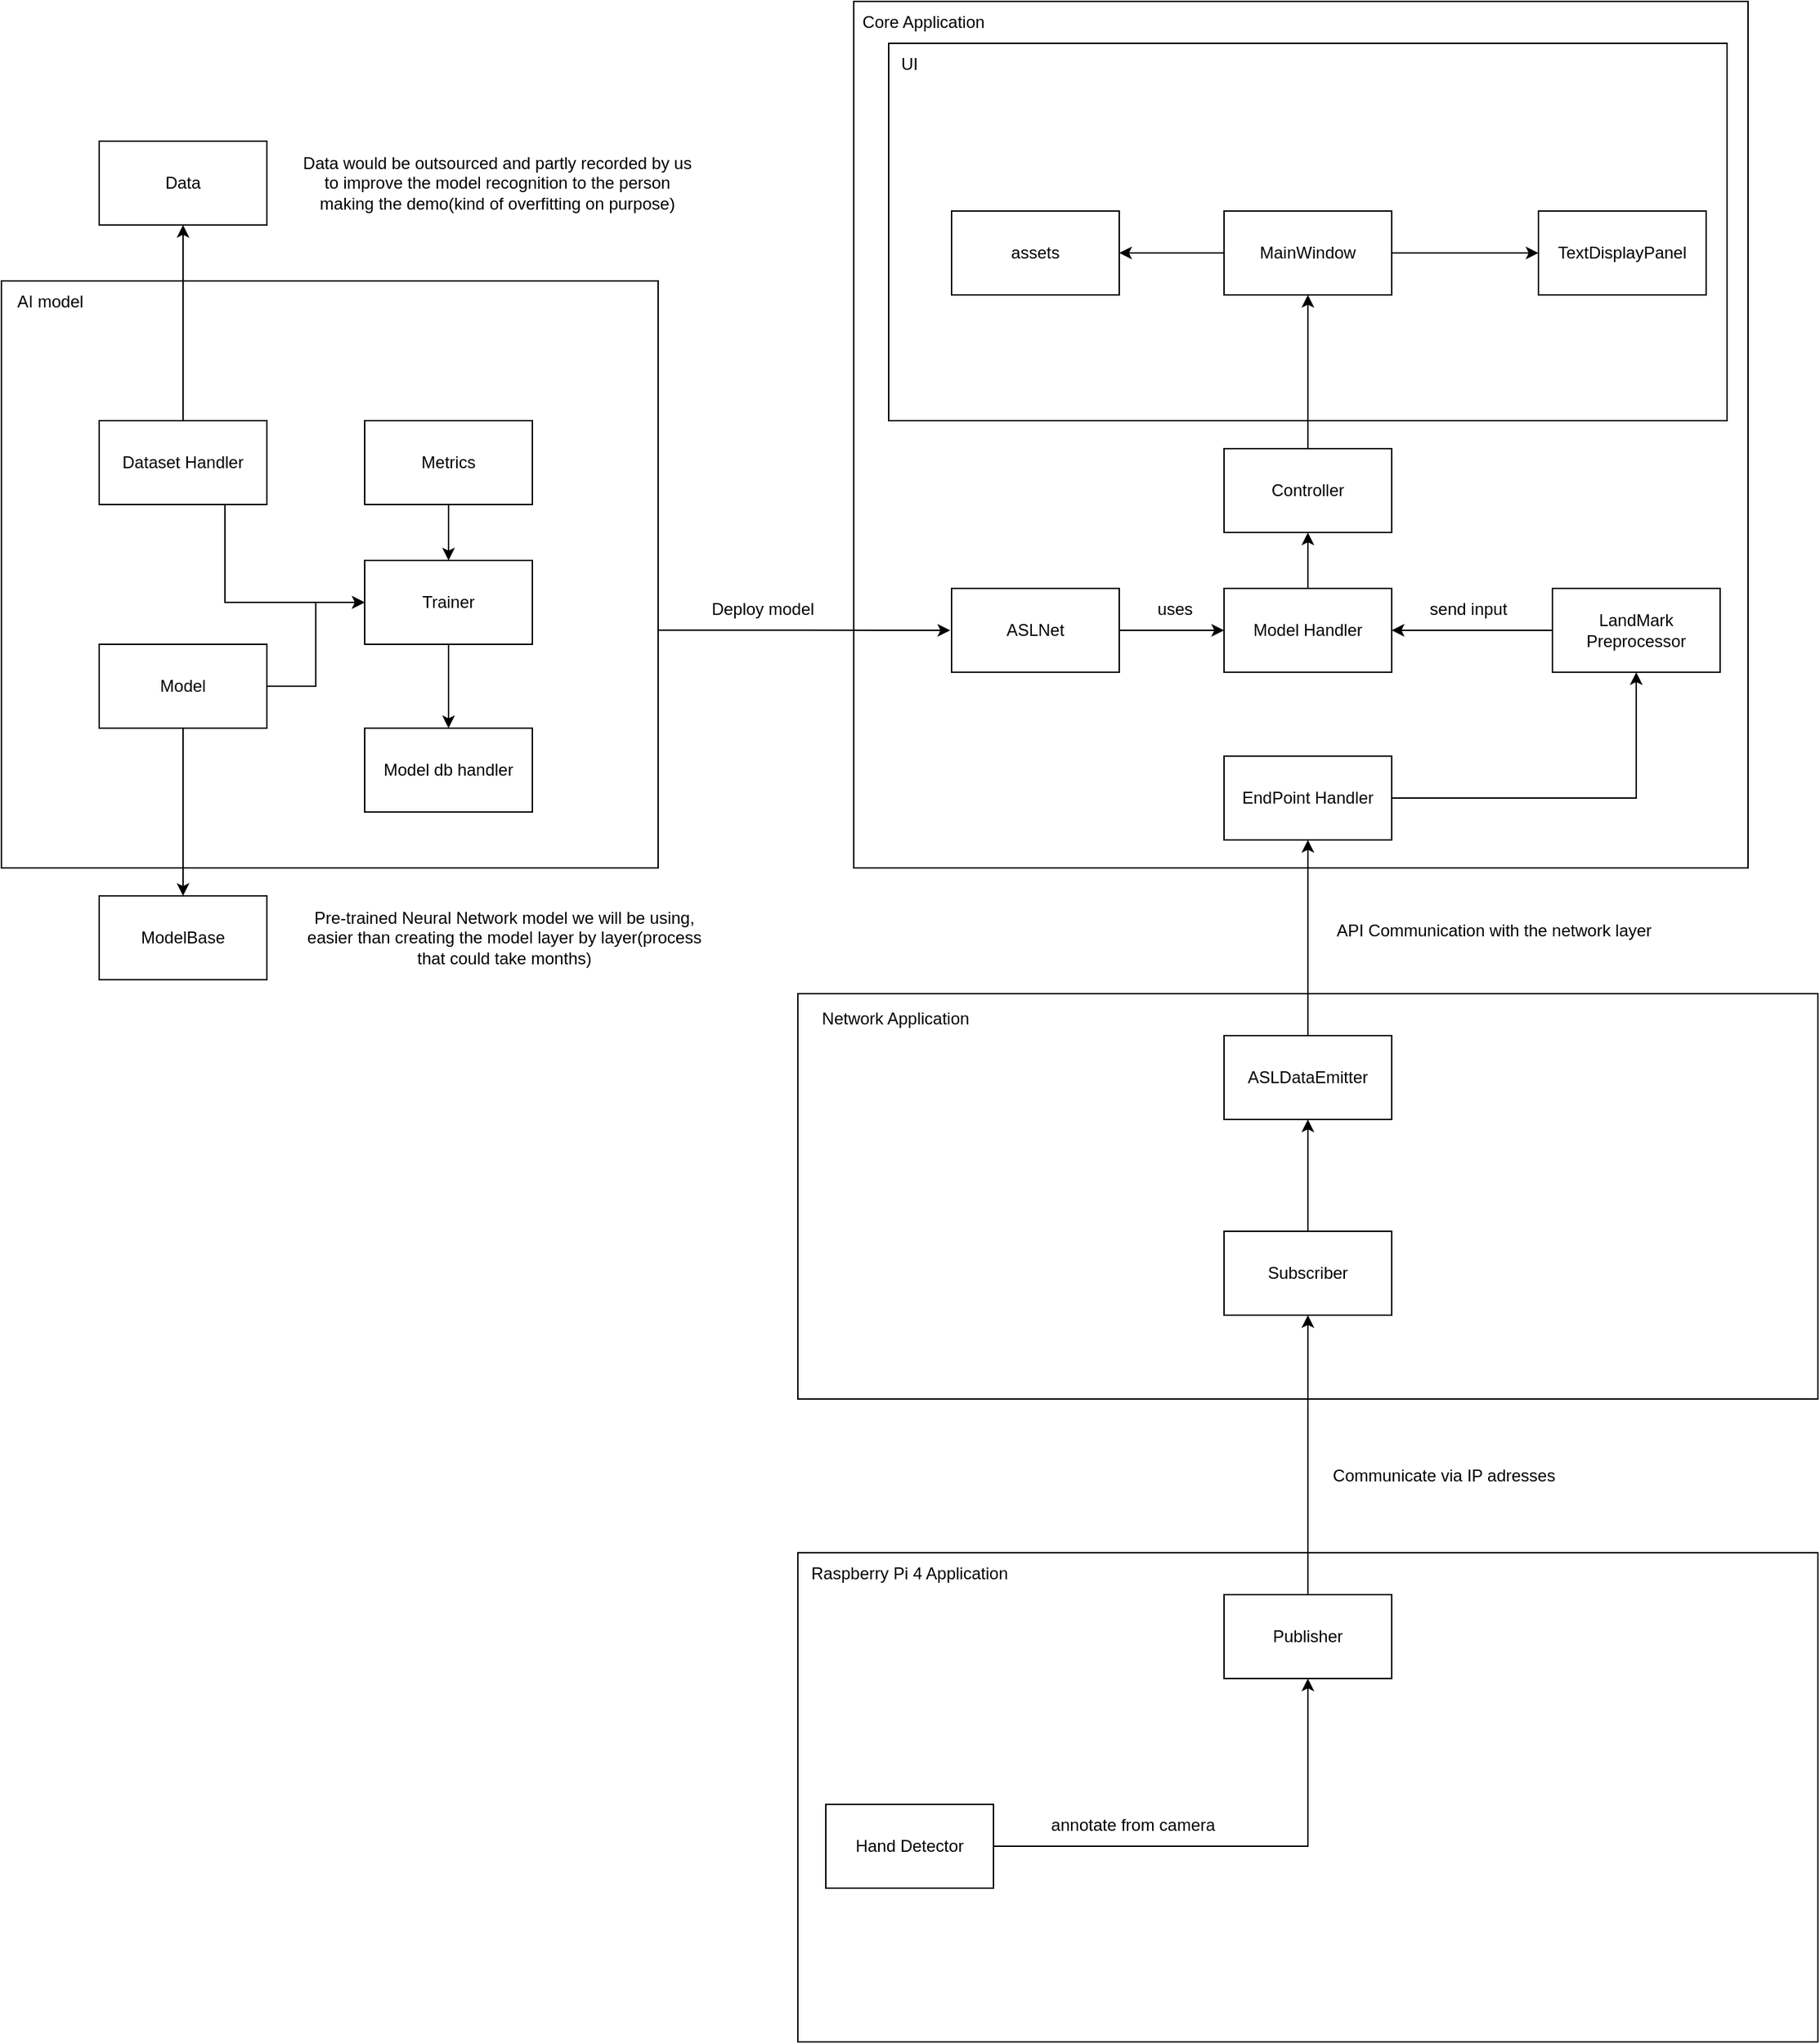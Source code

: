<mxfile version="28.0.6">
  <diagram name="Page-1" id="ljjl3CG4BBazV8FL-I35">
    <mxGraphModel dx="1875" dy="1563" grid="1" gridSize="10" guides="1" tooltips="1" connect="1" arrows="1" fold="1" page="1" pageScale="1" pageWidth="850" pageHeight="1100" math="0" shadow="0">
      <root>
        <mxCell id="0" />
        <mxCell id="1" parent="0" />
        <mxCell id="ro-9P0nDEgXFyzDZA6Mf-33" value="" style="rounded=0;whiteSpace=wrap;html=1;" parent="1" vertex="1">
          <mxGeometry x="120" y="-330" width="640" height="620" as="geometry" />
        </mxCell>
        <mxCell id="ro-9P0nDEgXFyzDZA6Mf-47" value="" style="rounded=0;whiteSpace=wrap;html=1;" parent="1" vertex="1">
          <mxGeometry x="145" y="-300" width="600" height="270" as="geometry" />
        </mxCell>
        <mxCell id="ro-9P0nDEgXFyzDZA6Mf-41" style="edgeStyle=orthogonalEdgeStyle;rounded=0;orthogonalLoop=1;jettySize=auto;html=1;exitX=0.994;exitY=0.595;exitDx=0;exitDy=0;exitPerimeter=0;" parent="1" source="ro-9P0nDEgXFyzDZA6Mf-36" edge="1">
          <mxGeometry relative="1" as="geometry">
            <mxPoint x="189" y="120" as="targetPoint" />
          </mxGeometry>
        </mxCell>
        <mxCell id="ro-9P0nDEgXFyzDZA6Mf-36" value="" style="rounded=0;whiteSpace=wrap;html=1;" parent="1" vertex="1">
          <mxGeometry x="-490" y="-130" width="470" height="420" as="geometry" />
        </mxCell>
        <mxCell id="ro-9P0nDEgXFyzDZA6Mf-30" value="" style="rounded=0;whiteSpace=wrap;html=1;" parent="1" vertex="1">
          <mxGeometry x="80" y="780" width="730" height="350" as="geometry" />
        </mxCell>
        <mxCell id="ro-9P0nDEgXFyzDZA6Mf-18" value="" style="rounded=0;whiteSpace=wrap;html=1;" parent="1" vertex="1">
          <mxGeometry x="80" y="380" width="730" height="290" as="geometry" />
        </mxCell>
        <mxCell id="1r56mx8-5Ug33jFVJT9m-14" style="edgeStyle=orthogonalEdgeStyle;rounded=0;orthogonalLoop=1;jettySize=auto;html=1;entryX=0.5;entryY=1;entryDx=0;entryDy=0;" parent="1" source="1r56mx8-5Ug33jFVJT9m-11" target="1r56mx8-5Ug33jFVJT9m-12" edge="1">
          <mxGeometry relative="1" as="geometry" />
        </mxCell>
        <mxCell id="1r56mx8-5Ug33jFVJT9m-11" value="ASLDataEmitter" style="rounded=0;whiteSpace=wrap;html=1;" parent="1" vertex="1">
          <mxGeometry x="385" y="410" width="120" height="60" as="geometry" />
        </mxCell>
        <mxCell id="1r56mx8-5Ug33jFVJT9m-18" value="" style="edgeStyle=orthogonalEdgeStyle;rounded=0;orthogonalLoop=1;jettySize=auto;html=1;" parent="1" source="1r56mx8-5Ug33jFVJT9m-12" target="1r56mx8-5Ug33jFVJT9m-17" edge="1">
          <mxGeometry relative="1" as="geometry" />
        </mxCell>
        <mxCell id="1r56mx8-5Ug33jFVJT9m-12" value="EndPoint Handler" style="rounded=0;whiteSpace=wrap;html=1;" parent="1" vertex="1">
          <mxGeometry x="385" y="210" width="120" height="60" as="geometry" />
        </mxCell>
        <mxCell id="1r56mx8-5Ug33jFVJT9m-20" value="" style="edgeStyle=orthogonalEdgeStyle;rounded=0;orthogonalLoop=1;jettySize=auto;html=1;" parent="1" source="1r56mx8-5Ug33jFVJT9m-17" target="1r56mx8-5Ug33jFVJT9m-19" edge="1">
          <mxGeometry relative="1" as="geometry" />
        </mxCell>
        <mxCell id="1r56mx8-5Ug33jFVJT9m-17" value="LandMark Preprocessor" style="rounded=0;whiteSpace=wrap;html=1;" parent="1" vertex="1">
          <mxGeometry x="620" y="90" width="120" height="60" as="geometry" />
        </mxCell>
        <mxCell id="ro-9P0nDEgXFyzDZA6Mf-46" value="" style="edgeStyle=orthogonalEdgeStyle;rounded=0;orthogonalLoop=1;jettySize=auto;html=1;" parent="1" source="1r56mx8-5Ug33jFVJT9m-19" target="1r56mx8-5Ug33jFVJT9m-24" edge="1">
          <mxGeometry relative="1" as="geometry" />
        </mxCell>
        <mxCell id="1r56mx8-5Ug33jFVJT9m-19" value="Model Handler" style="rounded=0;whiteSpace=wrap;html=1;" parent="1" vertex="1">
          <mxGeometry x="385" y="90" width="120" height="60" as="geometry" />
        </mxCell>
        <mxCell id="1r56mx8-5Ug33jFVJT9m-27" value="" style="edgeStyle=orthogonalEdgeStyle;rounded=0;orthogonalLoop=1;jettySize=auto;html=1;" parent="1" source="1r56mx8-5Ug33jFVJT9m-24" target="1r56mx8-5Ug33jFVJT9m-26" edge="1">
          <mxGeometry relative="1" as="geometry" />
        </mxCell>
        <mxCell id="1r56mx8-5Ug33jFVJT9m-24" value="Controller" style="rounded=0;whiteSpace=wrap;html=1;" parent="1" vertex="1">
          <mxGeometry x="385" y="-10" width="120" height="60" as="geometry" />
        </mxCell>
        <mxCell id="1r56mx8-5Ug33jFVJT9m-29" value="" style="edgeStyle=orthogonalEdgeStyle;rounded=0;orthogonalLoop=1;jettySize=auto;html=1;" parent="1" source="1r56mx8-5Ug33jFVJT9m-26" target="1r56mx8-5Ug33jFVJT9m-28" edge="1">
          <mxGeometry relative="1" as="geometry" />
        </mxCell>
        <mxCell id="JSk3elHq71jQykJ0JcEL-2" style="edgeStyle=orthogonalEdgeStyle;rounded=0;orthogonalLoop=1;jettySize=auto;html=1;exitX=0;exitY=0.5;exitDx=0;exitDy=0;entryX=1;entryY=0.5;entryDx=0;entryDy=0;" edge="1" parent="1" source="1r56mx8-5Ug33jFVJT9m-26" target="JSk3elHq71jQykJ0JcEL-1">
          <mxGeometry relative="1" as="geometry" />
        </mxCell>
        <mxCell id="1r56mx8-5Ug33jFVJT9m-26" value="MainWindow" style="rounded=0;whiteSpace=wrap;html=1;" parent="1" vertex="1">
          <mxGeometry x="385" y="-180" width="120" height="60" as="geometry" />
        </mxCell>
        <mxCell id="1r56mx8-5Ug33jFVJT9m-28" value="TextDisplayPanel" style="rounded=0;whiteSpace=wrap;html=1;" parent="1" vertex="1">
          <mxGeometry x="610" y="-180" width="120" height="60" as="geometry" />
        </mxCell>
        <mxCell id="ro-9P0nDEgXFyzDZA6Mf-32" value="" style="edgeStyle=orthogonalEdgeStyle;rounded=0;orthogonalLoop=1;jettySize=auto;html=1;" parent="1" source="ro-9P0nDEgXFyzDZA6Mf-1" target="ro-9P0nDEgXFyzDZA6Mf-3" edge="1">
          <mxGeometry relative="1" as="geometry">
            <mxPoint x="460" y="680" as="targetPoint" />
          </mxGeometry>
        </mxCell>
        <mxCell id="ro-9P0nDEgXFyzDZA6Mf-1" value="P&lt;span style=&quot;background-color: transparent; color: light-dark(rgb(0, 0, 0), rgb(255, 255, 255));&quot;&gt;ublisher&lt;/span&gt;" style="rounded=0;whiteSpace=wrap;html=1;" parent="1" vertex="1">
          <mxGeometry x="385" y="810" width="120" height="60" as="geometry" />
        </mxCell>
        <mxCell id="ro-9P0nDEgXFyzDZA6Mf-8" value="" style="edgeStyle=orthogonalEdgeStyle;rounded=0;orthogonalLoop=1;jettySize=auto;html=1;" parent="1" source="ro-9P0nDEgXFyzDZA6Mf-3" target="1r56mx8-5Ug33jFVJT9m-11" edge="1">
          <mxGeometry relative="1" as="geometry">
            <mxPoint x="260" y="550" as="targetPoint" />
          </mxGeometry>
        </mxCell>
        <mxCell id="ro-9P0nDEgXFyzDZA6Mf-3" value="Subscriber" style="rounded=0;whiteSpace=wrap;html=1;" parent="1" vertex="1">
          <mxGeometry x="385" y="550" width="120" height="60" as="geometry" />
        </mxCell>
        <mxCell id="ro-9P0nDEgXFyzDZA6Mf-7" value="Communicate via IP adresses" style="text;html=1;align=center;verticalAlign=middle;whiteSpace=wrap;rounded=0;" parent="1" vertex="1">
          <mxGeometry x="455" y="710" width="175" height="30" as="geometry" />
        </mxCell>
        <mxCell id="ro-9P0nDEgXFyzDZA6Mf-19" value="Network Application&lt;div&gt;&lt;br&gt;&lt;/div&gt;" style="text;html=1;align=center;verticalAlign=middle;whiteSpace=wrap;rounded=0;" parent="1" vertex="1">
          <mxGeometry x="80" y="390" width="140" height="30" as="geometry" />
        </mxCell>
        <mxCell id="ro-9P0nDEgXFyzDZA6Mf-23" value="annotate from camera" style="text;html=1;align=center;verticalAlign=middle;whiteSpace=wrap;rounded=0;" parent="1" vertex="1">
          <mxGeometry x="260" y="960" width="120" height="30" as="geometry" />
        </mxCell>
        <mxCell id="ro-9P0nDEgXFyzDZA6Mf-26" style="edgeStyle=orthogonalEdgeStyle;rounded=0;orthogonalLoop=1;jettySize=auto;html=1;exitX=0.5;exitY=1;exitDx=0;exitDy=0;" parent="1" edge="1">
          <mxGeometry relative="1" as="geometry">
            <mxPoint x="360" y="1020" as="sourcePoint" />
            <mxPoint x="360" y="1020" as="targetPoint" />
          </mxGeometry>
        </mxCell>
        <mxCell id="ro-9P0nDEgXFyzDZA6Mf-29" value="" style="edgeStyle=orthogonalEdgeStyle;rounded=0;orthogonalLoop=1;jettySize=auto;html=1;" parent="1" source="ro-9P0nDEgXFyzDZA6Mf-27" target="ro-9P0nDEgXFyzDZA6Mf-1" edge="1">
          <mxGeometry relative="1" as="geometry" />
        </mxCell>
        <mxCell id="ro-9P0nDEgXFyzDZA6Mf-27" value="Hand Detector" style="rounded=0;whiteSpace=wrap;html=1;" parent="1" vertex="1">
          <mxGeometry x="100" y="960" width="120" height="60" as="geometry" />
        </mxCell>
        <mxCell id="ro-9P0nDEgXFyzDZA6Mf-31" value="Raspberry Pi 4 Application" style="text;html=1;align=center;verticalAlign=middle;whiteSpace=wrap;rounded=0;" parent="1" vertex="1">
          <mxGeometry x="80" y="780" width="160" height="30" as="geometry" />
        </mxCell>
        <mxCell id="ro-9P0nDEgXFyzDZA6Mf-34" value="Core Application" style="text;html=1;align=center;verticalAlign=middle;whiteSpace=wrap;rounded=0;" parent="1" vertex="1">
          <mxGeometry x="120" y="-330" width="100" height="30" as="geometry" />
        </mxCell>
        <mxCell id="ro-9P0nDEgXFyzDZA6Mf-37" value="AI model" style="text;html=1;align=center;verticalAlign=middle;whiteSpace=wrap;rounded=0;" parent="1" vertex="1">
          <mxGeometry x="-485" y="-130" width="60" height="30" as="geometry" />
        </mxCell>
        <mxCell id="ro-9P0nDEgXFyzDZA6Mf-42" value="Deploy model" style="text;html=1;align=center;verticalAlign=middle;whiteSpace=wrap;rounded=0;" parent="1" vertex="1">
          <mxGeometry x="-10" y="90" width="130" height="30" as="geometry" />
        </mxCell>
        <mxCell id="ro-9P0nDEgXFyzDZA6Mf-43" value="API Communication with the network layer&amp;nbsp;" style="text;html=1;align=center;verticalAlign=middle;whiteSpace=wrap;rounded=0;" parent="1" vertex="1">
          <mxGeometry x="455" y="320" width="250" height="30" as="geometry" />
        </mxCell>
        <mxCell id="ro-9P0nDEgXFyzDZA6Mf-45" value="" style="edgeStyle=orthogonalEdgeStyle;rounded=0;orthogonalLoop=1;jettySize=auto;html=1;" parent="1" source="ro-9P0nDEgXFyzDZA6Mf-44" target="1r56mx8-5Ug33jFVJT9m-19" edge="1">
          <mxGeometry relative="1" as="geometry" />
        </mxCell>
        <mxCell id="ro-9P0nDEgXFyzDZA6Mf-44" value="ASLNet" style="rounded=0;whiteSpace=wrap;html=1;" parent="1" vertex="1">
          <mxGeometry x="190" y="90" width="120" height="60" as="geometry" />
        </mxCell>
        <mxCell id="ro-9P0nDEgXFyzDZA6Mf-48" value="UI" style="text;html=1;align=center;verticalAlign=middle;whiteSpace=wrap;rounded=0;" parent="1" vertex="1">
          <mxGeometry x="130" y="-300" width="60" height="30" as="geometry" />
        </mxCell>
        <mxCell id="ro-9P0nDEgXFyzDZA6Mf-49" value="send input" style="text;html=1;align=center;verticalAlign=middle;whiteSpace=wrap;rounded=0;" parent="1" vertex="1">
          <mxGeometry x="530" y="90" width="60" height="30" as="geometry" />
        </mxCell>
        <mxCell id="ro-9P0nDEgXFyzDZA6Mf-50" value="uses" style="text;html=1;align=center;verticalAlign=middle;whiteSpace=wrap;rounded=0;" parent="1" vertex="1">
          <mxGeometry x="320" y="90" width="60" height="30" as="geometry" />
        </mxCell>
        <mxCell id="uOJdit4c_DuXHEdXVW-1-3" value="" style="edgeStyle=orthogonalEdgeStyle;rounded=0;orthogonalLoop=1;jettySize=auto;html=1;" parent="1" source="uOJdit4c_DuXHEdXVW-1-1" target="uOJdit4c_DuXHEdXVW-1-2" edge="1">
          <mxGeometry relative="1" as="geometry" />
        </mxCell>
        <mxCell id="uOJdit4c_DuXHEdXVW-1-14" style="edgeStyle=orthogonalEdgeStyle;rounded=0;orthogonalLoop=1;jettySize=auto;html=1;exitX=0.75;exitY=1;exitDx=0;exitDy=0;entryX=0;entryY=0.5;entryDx=0;entryDy=0;" parent="1" source="uOJdit4c_DuXHEdXVW-1-1" target="uOJdit4c_DuXHEdXVW-1-10" edge="1">
          <mxGeometry relative="1" as="geometry" />
        </mxCell>
        <mxCell id="uOJdit4c_DuXHEdXVW-1-1" value="Dataset Handler" style="rounded=0;whiteSpace=wrap;html=1;" parent="1" vertex="1">
          <mxGeometry x="-420" y="-30" width="120" height="60" as="geometry" />
        </mxCell>
        <mxCell id="uOJdit4c_DuXHEdXVW-1-2" value="Data" style="rounded=0;whiteSpace=wrap;html=1;" parent="1" vertex="1">
          <mxGeometry x="-420" y="-230" width="120" height="60" as="geometry" />
        </mxCell>
        <mxCell id="uOJdit4c_DuXHEdXVW-1-5" value="Data would be outsourced and partly recorded by us to improve the model recognition to the person making the demo(kind of overfitting on purpose)" style="text;html=1;align=center;verticalAlign=middle;whiteSpace=wrap;rounded=0;" parent="1" vertex="1">
          <mxGeometry x="-280" y="-215" width="290" height="30" as="geometry" />
        </mxCell>
        <mxCell id="uOJdit4c_DuXHEdXVW-1-8" value="" style="edgeStyle=orthogonalEdgeStyle;rounded=0;orthogonalLoop=1;jettySize=auto;html=1;" parent="1" source="uOJdit4c_DuXHEdXVW-1-6" target="uOJdit4c_DuXHEdXVW-1-7" edge="1">
          <mxGeometry relative="1" as="geometry" />
        </mxCell>
        <mxCell id="uOJdit4c_DuXHEdXVW-1-18" value="" style="edgeStyle=orthogonalEdgeStyle;rounded=0;orthogonalLoop=1;jettySize=auto;html=1;" parent="1" source="uOJdit4c_DuXHEdXVW-1-6" target="uOJdit4c_DuXHEdXVW-1-10" edge="1">
          <mxGeometry relative="1" as="geometry" />
        </mxCell>
        <mxCell id="uOJdit4c_DuXHEdXVW-1-6" value="Model" style="rounded=0;whiteSpace=wrap;html=1;" parent="1" vertex="1">
          <mxGeometry x="-420" y="130" width="120" height="60" as="geometry" />
        </mxCell>
        <mxCell id="uOJdit4c_DuXHEdXVW-1-7" value="ModelBase" style="rounded=0;whiteSpace=wrap;html=1;" parent="1" vertex="1">
          <mxGeometry x="-420" y="310" width="120" height="60" as="geometry" />
        </mxCell>
        <mxCell id="uOJdit4c_DuXHEdXVW-1-15" value="" style="edgeStyle=orthogonalEdgeStyle;rounded=0;orthogonalLoop=1;jettySize=auto;html=1;" parent="1" source="uOJdit4c_DuXHEdXVW-1-9" target="uOJdit4c_DuXHEdXVW-1-10" edge="1">
          <mxGeometry relative="1" as="geometry" />
        </mxCell>
        <mxCell id="uOJdit4c_DuXHEdXVW-1-9" value="Metrics" style="rounded=0;whiteSpace=wrap;html=1;" parent="1" vertex="1">
          <mxGeometry x="-230" y="-30" width="120" height="60" as="geometry" />
        </mxCell>
        <mxCell id="uOJdit4c_DuXHEdXVW-1-17" value="" style="edgeStyle=orthogonalEdgeStyle;rounded=0;orthogonalLoop=1;jettySize=auto;html=1;" parent="1" source="uOJdit4c_DuXHEdXVW-1-10" target="uOJdit4c_DuXHEdXVW-1-11" edge="1">
          <mxGeometry relative="1" as="geometry" />
        </mxCell>
        <mxCell id="uOJdit4c_DuXHEdXVW-1-10" value="Trainer" style="rounded=0;whiteSpace=wrap;html=1;" parent="1" vertex="1">
          <mxGeometry x="-230" y="70" width="120" height="60" as="geometry" />
        </mxCell>
        <mxCell id="uOJdit4c_DuXHEdXVW-1-11" value="Model db handler" style="rounded=0;whiteSpace=wrap;html=1;" parent="1" vertex="1">
          <mxGeometry x="-230" y="190" width="120" height="60" as="geometry" />
        </mxCell>
        <mxCell id="uOJdit4c_DuXHEdXVW-1-19" value="Pre-trained Neural Network model we will be using, easier than creating the model layer by layer(process that could take months)" style="text;html=1;align=center;verticalAlign=middle;whiteSpace=wrap;rounded=0;" parent="1" vertex="1">
          <mxGeometry x="-280" y="325" width="300" height="30" as="geometry" />
        </mxCell>
        <mxCell id="JSk3elHq71jQykJ0JcEL-1" value="assets" style="rounded=0;whiteSpace=wrap;html=1;" vertex="1" parent="1">
          <mxGeometry x="190" y="-180" width="120" height="60" as="geometry" />
        </mxCell>
      </root>
    </mxGraphModel>
  </diagram>
</mxfile>
